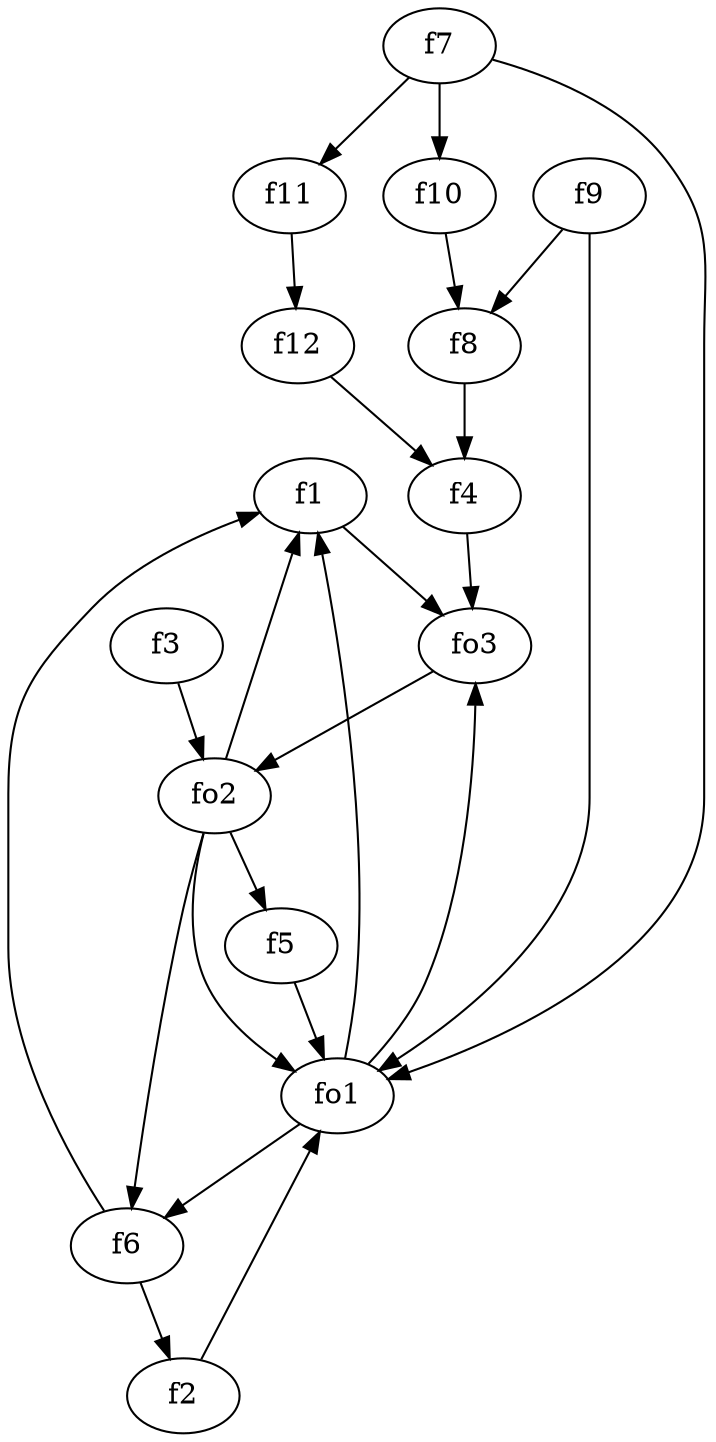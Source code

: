 strict digraph  {
f1;
f2;
f3;
f4;
f5;
f6;
f7;
f8;
f9;
f10;
f11;
f12;
fo1;
fo2;
fo3;
f1 -> fo3  [weight=2];
f2 -> fo1  [weight=2];
f3 -> fo2  [weight=2];
f4 -> fo3  [weight=2];
f5 -> fo1  [weight=2];
f6 -> f1  [weight=2];
f6 -> f2  [weight=2];
f7 -> f10  [weight=2];
f7 -> f11  [weight=2];
f7 -> fo1  [weight=2];
f8 -> f4  [weight=2];
f9 -> f8  [weight=2];
f9 -> fo1  [weight=2];
f10 -> f8  [weight=2];
f11 -> f12  [weight=2];
f12 -> f4  [weight=2];
fo1 -> f1  [weight=2];
fo1 -> fo3  [weight=2];
fo1 -> f6  [weight=2];
fo2 -> fo1  [weight=2];
fo2 -> f5  [weight=2];
fo2 -> f1  [weight=2];
fo2 -> f6  [weight=2];
fo3 -> fo2  [weight=2];
}
